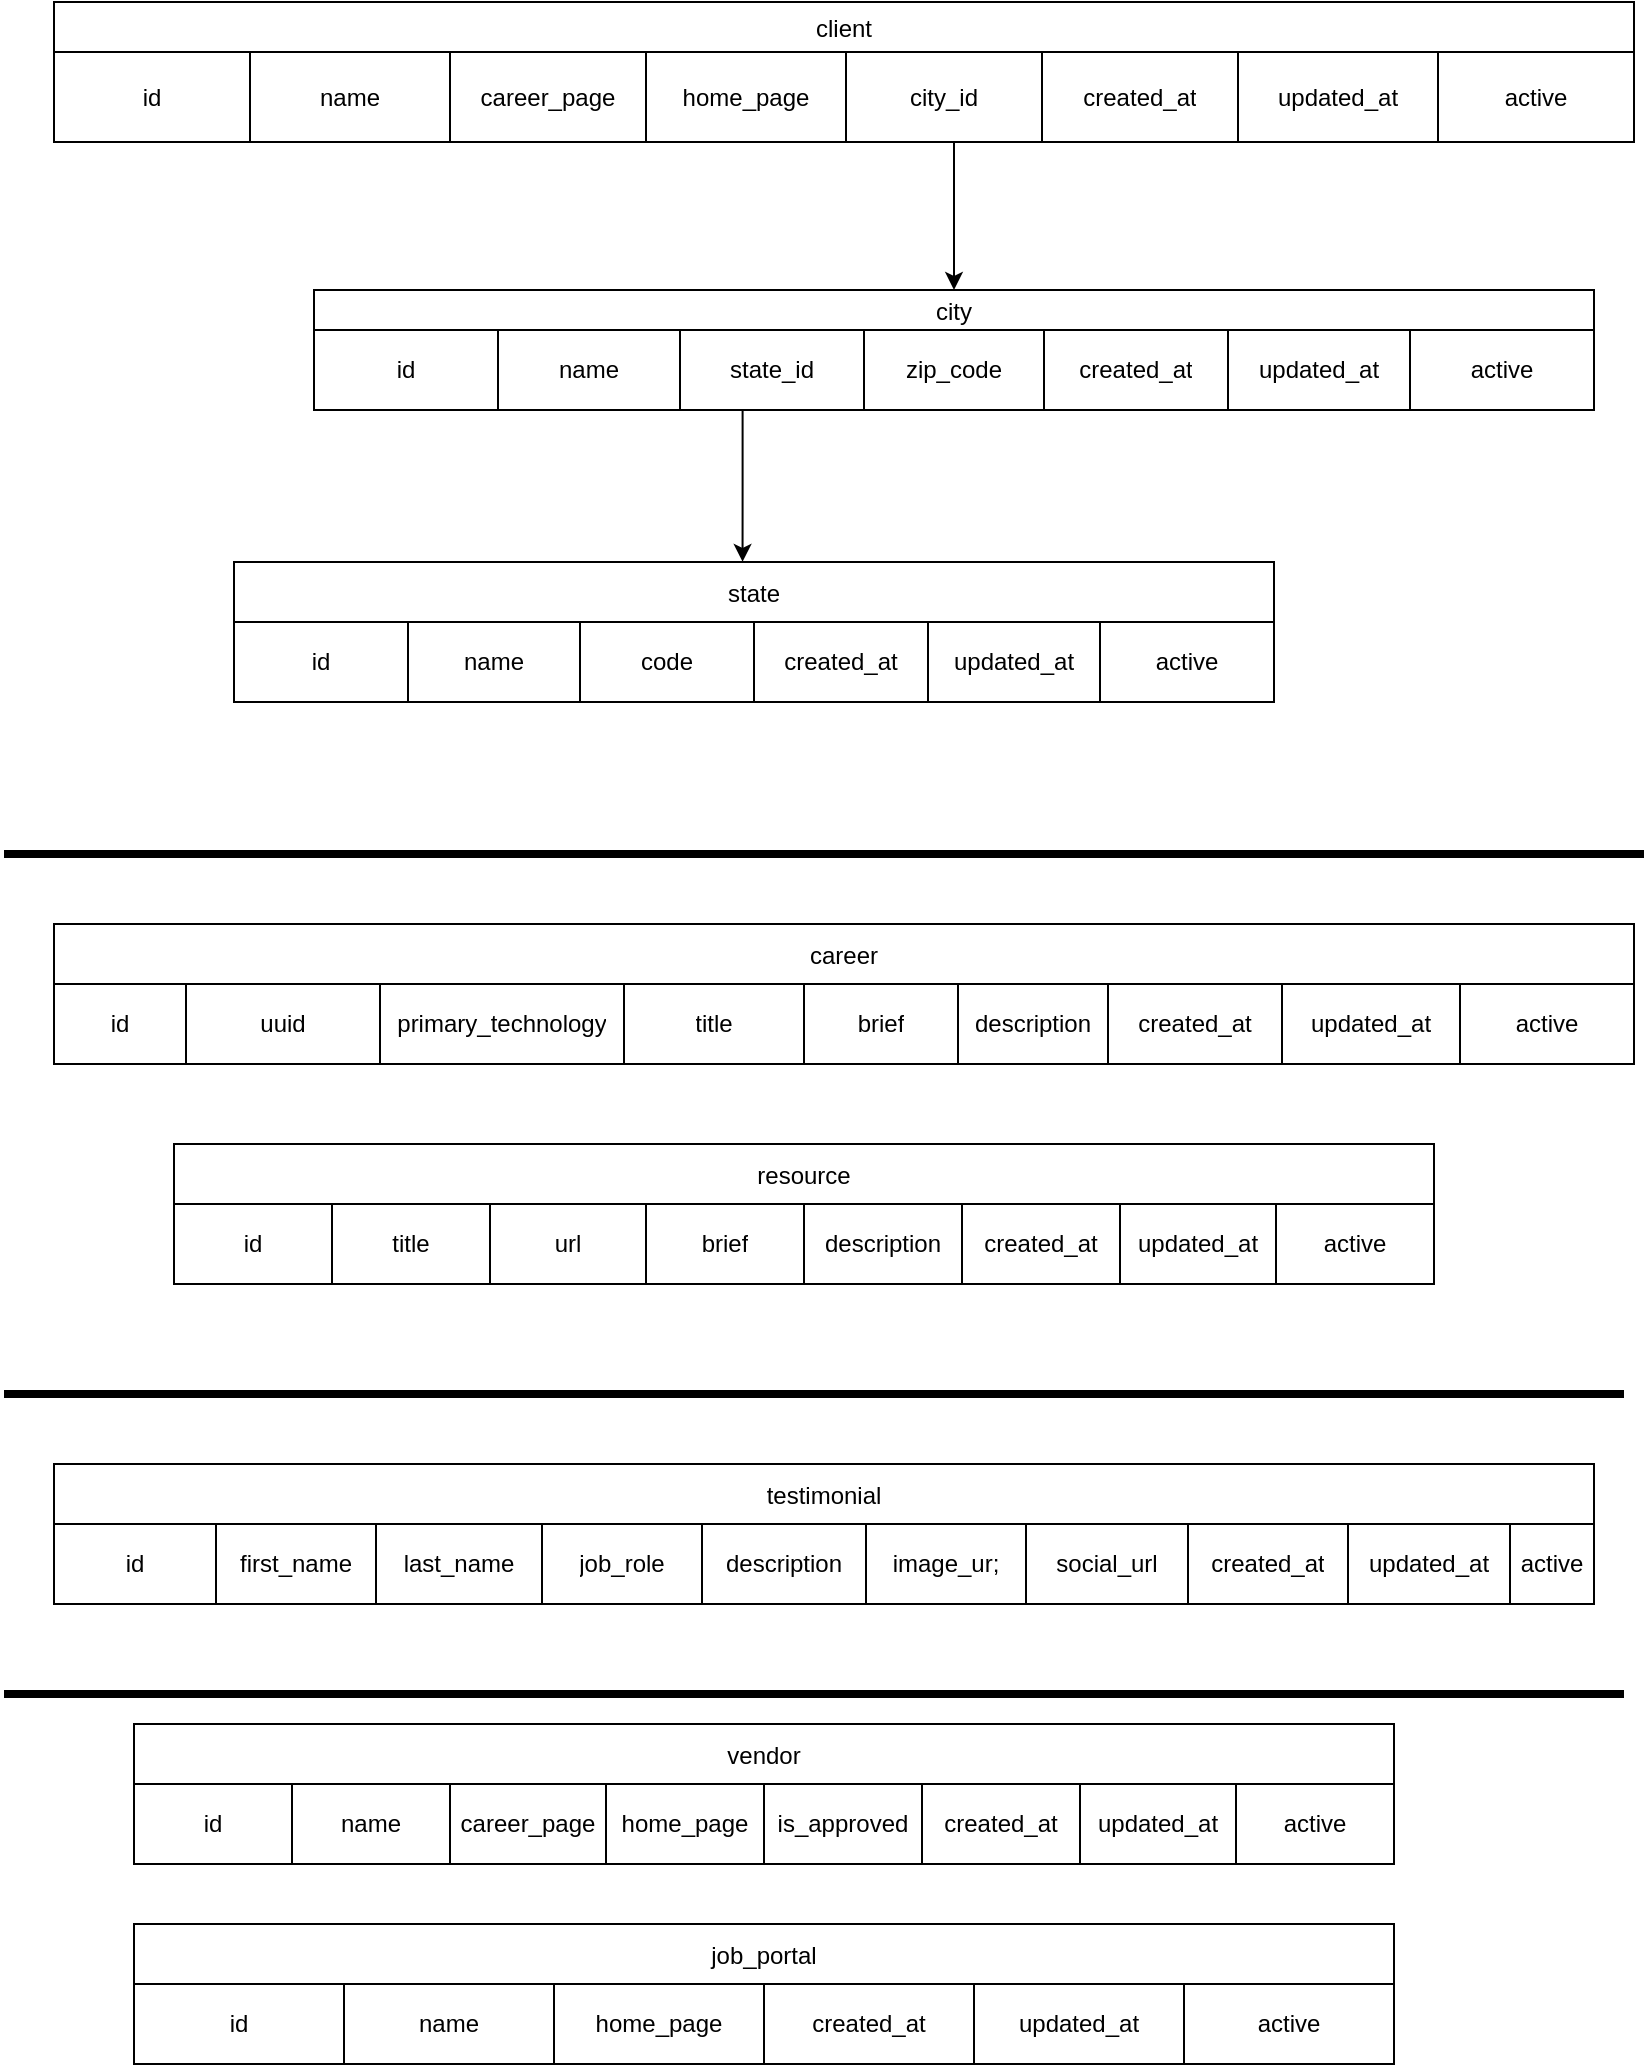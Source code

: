 <mxfile version="21.2.7" type="github">
  <diagram name="Page-1" id="xu53hyu-DOKRlgLd9vMa">
    <mxGraphModel dx="2867" dy="1202" grid="1" gridSize="10" guides="1" tooltips="1" connect="1" arrows="1" fold="1" page="1" pageScale="1" pageWidth="850" pageHeight="1100" math="0" shadow="0">
      <root>
        <mxCell id="0" />
        <mxCell id="1" parent="0" />
        <mxCell id="DWGi81Txj0oeRS-JONPe-240" value="" style="line;strokeWidth=4;html=1;perimeter=backbonePerimeter;points=[];outlineConnect=0;" parent="1" vertex="1">
          <mxGeometry x="15" y="470" width="820" height="10" as="geometry" />
        </mxCell>
        <mxCell id="DWGi81Txj0oeRS-JONPe-241" value="" style="line;strokeWidth=4;html=1;perimeter=backbonePerimeter;points=[];outlineConnect=0;" parent="1" vertex="1">
          <mxGeometry x="15" y="740" width="810" height="10" as="geometry" />
        </mxCell>
        <mxCell id="BEp6QYkuWa-ZO171vKVj-86" style="edgeStyle=orthogonalEdgeStyle;rounded=0;orthogonalLoop=1;jettySize=auto;html=1;entryX=0.5;entryY=0;entryDx=0;entryDy=0;" edge="1" parent="1" source="BEp6QYkuWa-ZO171vKVj-3" target="BEp6QYkuWa-ZO171vKVj-64">
          <mxGeometry relative="1" as="geometry">
            <Array as="points">
              <mxPoint x="490" y="113" />
              <mxPoint x="490" y="113" />
            </Array>
          </mxGeometry>
        </mxCell>
        <mxCell id="BEp6QYkuWa-ZO171vKVj-3" value="client" style="shape=table;startSize=25;container=1;collapsible=0;childLayout=tableLayout;" vertex="1" parent="1">
          <mxGeometry x="40" y="49" width="790" height="70" as="geometry" />
        </mxCell>
        <mxCell id="BEp6QYkuWa-ZO171vKVj-4" value="" style="shape=tableRow;horizontal=0;startSize=0;swimlaneHead=0;swimlaneBody=0;strokeColor=inherit;top=0;left=0;bottom=0;right=0;collapsible=0;dropTarget=0;fillColor=none;points=[[0,0.5],[1,0.5]];portConstraint=eastwest;" vertex="1" parent="BEp6QYkuWa-ZO171vKVj-3">
          <mxGeometry y="25" width="790" height="45" as="geometry" />
        </mxCell>
        <mxCell id="BEp6QYkuWa-ZO171vKVj-5" value="id" style="shape=partialRectangle;html=1;whiteSpace=wrap;connectable=0;strokeColor=inherit;overflow=hidden;fillColor=none;top=0;left=0;bottom=0;right=0;pointerEvents=1;" vertex="1" parent="BEp6QYkuWa-ZO171vKVj-4">
          <mxGeometry width="98" height="45" as="geometry">
            <mxRectangle width="98" height="45" as="alternateBounds" />
          </mxGeometry>
        </mxCell>
        <mxCell id="BEp6QYkuWa-ZO171vKVj-6" value="name" style="shape=partialRectangle;html=1;whiteSpace=wrap;connectable=0;strokeColor=inherit;overflow=hidden;fillColor=none;top=0;left=0;bottom=0;right=0;pointerEvents=1;" vertex="1" parent="BEp6QYkuWa-ZO171vKVj-4">
          <mxGeometry x="98" width="100" height="45" as="geometry">
            <mxRectangle width="100" height="45" as="alternateBounds" />
          </mxGeometry>
        </mxCell>
        <mxCell id="BEp6QYkuWa-ZO171vKVj-7" value="career_page" style="shape=partialRectangle;html=1;whiteSpace=wrap;connectable=0;strokeColor=inherit;overflow=hidden;fillColor=none;top=0;left=0;bottom=0;right=0;pointerEvents=1;" vertex="1" parent="BEp6QYkuWa-ZO171vKVj-4">
          <mxGeometry x="198" width="98" height="45" as="geometry">
            <mxRectangle width="98" height="45" as="alternateBounds" />
          </mxGeometry>
        </mxCell>
        <mxCell id="BEp6QYkuWa-ZO171vKVj-8" value="home_page" style="shape=partialRectangle;html=1;whiteSpace=wrap;connectable=0;strokeColor=inherit;overflow=hidden;fillColor=none;top=0;left=0;bottom=0;right=0;pointerEvents=1;" vertex="1" parent="BEp6QYkuWa-ZO171vKVj-4">
          <mxGeometry x="296" width="100" height="45" as="geometry">
            <mxRectangle width="100" height="45" as="alternateBounds" />
          </mxGeometry>
        </mxCell>
        <mxCell id="BEp6QYkuWa-ZO171vKVj-9" value="city_id" style="shape=partialRectangle;html=1;whiteSpace=wrap;connectable=0;strokeColor=inherit;overflow=hidden;fillColor=none;top=0;left=0;bottom=0;right=0;pointerEvents=1;" vertex="1" parent="BEp6QYkuWa-ZO171vKVj-4">
          <mxGeometry x="396" width="98" height="45" as="geometry">
            <mxRectangle width="98" height="45" as="alternateBounds" />
          </mxGeometry>
        </mxCell>
        <mxCell id="BEp6QYkuWa-ZO171vKVj-10" value="created_at" style="shape=partialRectangle;html=1;whiteSpace=wrap;connectable=0;strokeColor=inherit;overflow=hidden;fillColor=none;top=0;left=0;bottom=0;right=0;pointerEvents=1;" vertex="1" parent="BEp6QYkuWa-ZO171vKVj-4">
          <mxGeometry x="494" width="98" height="45" as="geometry">
            <mxRectangle width="98" height="45" as="alternateBounds" />
          </mxGeometry>
        </mxCell>
        <mxCell id="BEp6QYkuWa-ZO171vKVj-11" value="updated_at" style="shape=partialRectangle;html=1;whiteSpace=wrap;connectable=0;strokeColor=inherit;overflow=hidden;fillColor=none;top=0;left=0;bottom=0;right=0;pointerEvents=1;" vertex="1" parent="BEp6QYkuWa-ZO171vKVj-4">
          <mxGeometry x="592" width="100" height="45" as="geometry">
            <mxRectangle width="100" height="45" as="alternateBounds" />
          </mxGeometry>
        </mxCell>
        <mxCell id="BEp6QYkuWa-ZO171vKVj-12" value="active" style="shape=partialRectangle;html=1;whiteSpace=wrap;connectable=0;strokeColor=inherit;overflow=hidden;fillColor=none;top=0;left=0;bottom=0;right=0;pointerEvents=1;" vertex="1" parent="BEp6QYkuWa-ZO171vKVj-4">
          <mxGeometry x="692" width="98" height="45" as="geometry">
            <mxRectangle width="98" height="45" as="alternateBounds" />
          </mxGeometry>
        </mxCell>
        <mxCell id="BEp6QYkuWa-ZO171vKVj-39" value="vendor" style="shape=table;startSize=30;container=1;collapsible=0;childLayout=tableLayout;" vertex="1" parent="1">
          <mxGeometry x="80" y="910" width="630" height="70" as="geometry" />
        </mxCell>
        <mxCell id="BEp6QYkuWa-ZO171vKVj-40" value="" style="shape=tableRow;horizontal=0;startSize=0;swimlaneHead=0;swimlaneBody=0;strokeColor=inherit;top=0;left=0;bottom=0;right=0;collapsible=0;dropTarget=0;fillColor=none;points=[[0,0.5],[1,0.5]];portConstraint=eastwest;" vertex="1" parent="BEp6QYkuWa-ZO171vKVj-39">
          <mxGeometry y="30" width="630" height="40" as="geometry" />
        </mxCell>
        <mxCell id="BEp6QYkuWa-ZO171vKVj-41" value="id" style="shape=partialRectangle;html=1;whiteSpace=wrap;connectable=0;strokeColor=inherit;overflow=hidden;fillColor=none;top=0;left=0;bottom=0;right=0;pointerEvents=1;" vertex="1" parent="BEp6QYkuWa-ZO171vKVj-40">
          <mxGeometry width="79" height="40" as="geometry">
            <mxRectangle width="79" height="40" as="alternateBounds" />
          </mxGeometry>
        </mxCell>
        <mxCell id="BEp6QYkuWa-ZO171vKVj-42" value="name" style="shape=partialRectangle;html=1;whiteSpace=wrap;connectable=0;strokeColor=inherit;overflow=hidden;fillColor=none;top=0;left=0;bottom=0;right=0;pointerEvents=1;" vertex="1" parent="BEp6QYkuWa-ZO171vKVj-40">
          <mxGeometry x="79" width="79" height="40" as="geometry">
            <mxRectangle width="79" height="40" as="alternateBounds" />
          </mxGeometry>
        </mxCell>
        <mxCell id="BEp6QYkuWa-ZO171vKVj-43" value="career_page" style="shape=partialRectangle;html=1;whiteSpace=wrap;connectable=0;strokeColor=inherit;overflow=hidden;fillColor=none;top=0;left=0;bottom=0;right=0;pointerEvents=1;" vertex="1" parent="BEp6QYkuWa-ZO171vKVj-40">
          <mxGeometry x="158" width="78" height="40" as="geometry">
            <mxRectangle width="78" height="40" as="alternateBounds" />
          </mxGeometry>
        </mxCell>
        <mxCell id="BEp6QYkuWa-ZO171vKVj-44" value="home_page" style="shape=partialRectangle;html=1;whiteSpace=wrap;connectable=0;strokeColor=inherit;overflow=hidden;fillColor=none;top=0;left=0;bottom=0;right=0;pointerEvents=1;" vertex="1" parent="BEp6QYkuWa-ZO171vKVj-40">
          <mxGeometry x="236" width="79" height="40" as="geometry">
            <mxRectangle width="79" height="40" as="alternateBounds" />
          </mxGeometry>
        </mxCell>
        <mxCell id="BEp6QYkuWa-ZO171vKVj-45" value="is_approved" style="shape=partialRectangle;html=1;whiteSpace=wrap;connectable=0;strokeColor=inherit;overflow=hidden;fillColor=none;top=0;left=0;bottom=0;right=0;pointerEvents=1;" vertex="1" parent="BEp6QYkuWa-ZO171vKVj-40">
          <mxGeometry x="315" width="79" height="40" as="geometry">
            <mxRectangle width="79" height="40" as="alternateBounds" />
          </mxGeometry>
        </mxCell>
        <mxCell id="BEp6QYkuWa-ZO171vKVj-46" value="created_at" style="shape=partialRectangle;html=1;whiteSpace=wrap;connectable=0;strokeColor=inherit;overflow=hidden;fillColor=none;top=0;left=0;bottom=0;right=0;pointerEvents=1;" vertex="1" parent="BEp6QYkuWa-ZO171vKVj-40">
          <mxGeometry x="394" width="79" height="40" as="geometry">
            <mxRectangle width="79" height="40" as="alternateBounds" />
          </mxGeometry>
        </mxCell>
        <mxCell id="BEp6QYkuWa-ZO171vKVj-47" value="updated_at" style="shape=partialRectangle;html=1;whiteSpace=wrap;connectable=0;strokeColor=inherit;overflow=hidden;fillColor=none;top=0;left=0;bottom=0;right=0;pointerEvents=1;" vertex="1" parent="BEp6QYkuWa-ZO171vKVj-40">
          <mxGeometry x="473" width="78" height="40" as="geometry">
            <mxRectangle width="78" height="40" as="alternateBounds" />
          </mxGeometry>
        </mxCell>
        <mxCell id="BEp6QYkuWa-ZO171vKVj-48" value="active" style="shape=partialRectangle;html=1;whiteSpace=wrap;connectable=0;strokeColor=inherit;overflow=hidden;fillColor=none;top=0;left=0;bottom=0;right=0;pointerEvents=1;" vertex="1" parent="BEp6QYkuWa-ZO171vKVj-40">
          <mxGeometry x="551" width="79" height="40" as="geometry">
            <mxRectangle width="79" height="40" as="alternateBounds" />
          </mxGeometry>
        </mxCell>
        <mxCell id="BEp6QYkuWa-ZO171vKVj-51" value="job_portal" style="shape=table;startSize=30;container=1;collapsible=0;childLayout=tableLayout;" vertex="1" parent="1">
          <mxGeometry x="80" y="1010" width="630" height="70" as="geometry" />
        </mxCell>
        <mxCell id="BEp6QYkuWa-ZO171vKVj-52" value="" style="shape=tableRow;horizontal=0;startSize=0;swimlaneHead=0;swimlaneBody=0;strokeColor=inherit;top=0;left=0;bottom=0;right=0;collapsible=0;dropTarget=0;fillColor=none;points=[[0,0.5],[1,0.5]];portConstraint=eastwest;" vertex="1" parent="BEp6QYkuWa-ZO171vKVj-51">
          <mxGeometry y="30" width="630" height="40" as="geometry" />
        </mxCell>
        <mxCell id="BEp6QYkuWa-ZO171vKVj-53" value="id" style="shape=partialRectangle;html=1;whiteSpace=wrap;connectable=0;strokeColor=inherit;overflow=hidden;fillColor=none;top=0;left=0;bottom=0;right=0;pointerEvents=1;" vertex="1" parent="BEp6QYkuWa-ZO171vKVj-52">
          <mxGeometry width="105" height="40" as="geometry">
            <mxRectangle width="105" height="40" as="alternateBounds" />
          </mxGeometry>
        </mxCell>
        <mxCell id="BEp6QYkuWa-ZO171vKVj-54" value="name" style="shape=partialRectangle;html=1;whiteSpace=wrap;connectable=0;strokeColor=inherit;overflow=hidden;fillColor=none;top=0;left=0;bottom=0;right=0;pointerEvents=1;" vertex="1" parent="BEp6QYkuWa-ZO171vKVj-52">
          <mxGeometry x="105" width="105" height="40" as="geometry">
            <mxRectangle width="105" height="40" as="alternateBounds" />
          </mxGeometry>
        </mxCell>
        <mxCell id="BEp6QYkuWa-ZO171vKVj-55" value="home_page" style="shape=partialRectangle;html=1;whiteSpace=wrap;connectable=0;strokeColor=inherit;overflow=hidden;fillColor=none;top=0;left=0;bottom=0;right=0;pointerEvents=1;" vertex="1" parent="BEp6QYkuWa-ZO171vKVj-52">
          <mxGeometry x="210" width="105" height="40" as="geometry">
            <mxRectangle width="105" height="40" as="alternateBounds" />
          </mxGeometry>
        </mxCell>
        <mxCell id="BEp6QYkuWa-ZO171vKVj-56" value="created_at" style="shape=partialRectangle;html=1;whiteSpace=wrap;connectable=0;strokeColor=inherit;overflow=hidden;fillColor=none;top=0;left=0;bottom=0;right=0;pointerEvents=1;" vertex="1" parent="BEp6QYkuWa-ZO171vKVj-52">
          <mxGeometry x="315" width="105" height="40" as="geometry">
            <mxRectangle width="105" height="40" as="alternateBounds" />
          </mxGeometry>
        </mxCell>
        <mxCell id="BEp6QYkuWa-ZO171vKVj-57" value="updated_at" style="shape=partialRectangle;html=1;whiteSpace=wrap;connectable=0;strokeColor=inherit;overflow=hidden;fillColor=none;top=0;left=0;bottom=0;right=0;pointerEvents=1;" vertex="1" parent="BEp6QYkuWa-ZO171vKVj-52">
          <mxGeometry x="420" width="105" height="40" as="geometry">
            <mxRectangle width="105" height="40" as="alternateBounds" />
          </mxGeometry>
        </mxCell>
        <mxCell id="BEp6QYkuWa-ZO171vKVj-58" value="active" style="shape=partialRectangle;html=1;whiteSpace=wrap;connectable=0;strokeColor=inherit;overflow=hidden;fillColor=none;top=0;left=0;bottom=0;right=0;pointerEvents=1;" vertex="1" parent="BEp6QYkuWa-ZO171vKVj-52">
          <mxGeometry x="525" width="105" height="40" as="geometry">
            <mxRectangle width="105" height="40" as="alternateBounds" />
          </mxGeometry>
        </mxCell>
        <mxCell id="BEp6QYkuWa-ZO171vKVj-87" style="edgeStyle=orthogonalEdgeStyle;rounded=0;orthogonalLoop=1;jettySize=auto;html=1;entryX=0.489;entryY=-0.001;entryDx=0;entryDy=0;entryPerimeter=0;" edge="1" parent="1" source="BEp6QYkuWa-ZO171vKVj-64" target="BEp6QYkuWa-ZO171vKVj-77">
          <mxGeometry relative="1" as="geometry">
            <Array as="points">
              <mxPoint x="384" y="291" />
            </Array>
          </mxGeometry>
        </mxCell>
        <mxCell id="BEp6QYkuWa-ZO171vKVj-64" value="city" style="shape=table;startSize=20;container=1;collapsible=0;childLayout=tableLayout;" vertex="1" parent="1">
          <mxGeometry x="170" y="193" width="640" height="60" as="geometry" />
        </mxCell>
        <mxCell id="BEp6QYkuWa-ZO171vKVj-65" value="" style="shape=tableRow;horizontal=0;startSize=0;swimlaneHead=0;swimlaneBody=0;strokeColor=inherit;top=0;left=0;bottom=0;right=0;collapsible=0;dropTarget=0;fillColor=none;points=[[0,0.5],[1,0.5]];portConstraint=eastwest;" vertex="1" parent="BEp6QYkuWa-ZO171vKVj-64">
          <mxGeometry y="20" width="640" height="40" as="geometry" />
        </mxCell>
        <mxCell id="BEp6QYkuWa-ZO171vKVj-66" value="id" style="shape=partialRectangle;html=1;whiteSpace=wrap;connectable=0;strokeColor=inherit;overflow=hidden;fillColor=none;top=0;left=0;bottom=0;right=0;pointerEvents=1;" vertex="1" parent="BEp6QYkuWa-ZO171vKVj-65">
          <mxGeometry width="92" height="40" as="geometry">
            <mxRectangle width="92" height="40" as="alternateBounds" />
          </mxGeometry>
        </mxCell>
        <mxCell id="BEp6QYkuWa-ZO171vKVj-67" value="name" style="shape=partialRectangle;html=1;whiteSpace=wrap;connectable=0;strokeColor=inherit;overflow=hidden;fillColor=none;top=0;left=0;bottom=0;right=0;pointerEvents=1;" vertex="1" parent="BEp6QYkuWa-ZO171vKVj-65">
          <mxGeometry x="92" width="91" height="40" as="geometry">
            <mxRectangle width="91" height="40" as="alternateBounds" />
          </mxGeometry>
        </mxCell>
        <mxCell id="BEp6QYkuWa-ZO171vKVj-68" value="state_id" style="shape=partialRectangle;html=1;whiteSpace=wrap;connectable=0;strokeColor=inherit;overflow=hidden;fillColor=none;top=0;left=0;bottom=0;right=0;pointerEvents=1;" vertex="1" parent="BEp6QYkuWa-ZO171vKVj-65">
          <mxGeometry x="183" width="92" height="40" as="geometry">
            <mxRectangle width="92" height="40" as="alternateBounds" />
          </mxGeometry>
        </mxCell>
        <mxCell id="BEp6QYkuWa-ZO171vKVj-69" value="zip_code" style="shape=partialRectangle;html=1;whiteSpace=wrap;connectable=0;strokeColor=inherit;overflow=hidden;fillColor=none;top=0;left=0;bottom=0;right=0;pointerEvents=1;" vertex="1" parent="BEp6QYkuWa-ZO171vKVj-65">
          <mxGeometry x="275" width="90" height="40" as="geometry">
            <mxRectangle width="90" height="40" as="alternateBounds" />
          </mxGeometry>
        </mxCell>
        <mxCell id="BEp6QYkuWa-ZO171vKVj-70" value="created_at" style="shape=partialRectangle;html=1;whiteSpace=wrap;connectable=0;strokeColor=inherit;overflow=hidden;fillColor=none;top=0;left=0;bottom=0;right=0;pointerEvents=1;" vertex="1" parent="BEp6QYkuWa-ZO171vKVj-65">
          <mxGeometry x="365" width="92" height="40" as="geometry">
            <mxRectangle width="92" height="40" as="alternateBounds" />
          </mxGeometry>
        </mxCell>
        <mxCell id="BEp6QYkuWa-ZO171vKVj-71" value="updated_at" style="shape=partialRectangle;html=1;whiteSpace=wrap;connectable=0;strokeColor=inherit;overflow=hidden;fillColor=none;top=0;left=0;bottom=0;right=0;pointerEvents=1;" vertex="1" parent="BEp6QYkuWa-ZO171vKVj-65">
          <mxGeometry x="457" width="91" height="40" as="geometry">
            <mxRectangle width="91" height="40" as="alternateBounds" />
          </mxGeometry>
        </mxCell>
        <mxCell id="BEp6QYkuWa-ZO171vKVj-72" value="active" style="shape=partialRectangle;html=1;whiteSpace=wrap;connectable=0;strokeColor=inherit;overflow=hidden;fillColor=none;top=0;left=0;bottom=0;right=0;pointerEvents=1;" vertex="1" parent="BEp6QYkuWa-ZO171vKVj-65">
          <mxGeometry x="548" width="92" height="40" as="geometry">
            <mxRectangle width="92" height="40" as="alternateBounds" />
          </mxGeometry>
        </mxCell>
        <mxCell id="BEp6QYkuWa-ZO171vKVj-77" value="state" style="shape=table;startSize=30;container=1;collapsible=0;childLayout=tableLayout;" vertex="1" parent="1">
          <mxGeometry x="130" y="329" width="520" height="70" as="geometry" />
        </mxCell>
        <mxCell id="BEp6QYkuWa-ZO171vKVj-78" value="" style="shape=tableRow;horizontal=0;startSize=0;swimlaneHead=0;swimlaneBody=0;strokeColor=inherit;top=0;left=0;bottom=0;right=0;collapsible=0;dropTarget=0;fillColor=none;points=[[0,0.5],[1,0.5]];portConstraint=eastwest;" vertex="1" parent="BEp6QYkuWa-ZO171vKVj-77">
          <mxGeometry y="30" width="520" height="40" as="geometry" />
        </mxCell>
        <mxCell id="BEp6QYkuWa-ZO171vKVj-79" value="id" style="shape=partialRectangle;html=1;whiteSpace=wrap;connectable=0;strokeColor=inherit;overflow=hidden;fillColor=none;top=0;left=0;bottom=0;right=0;pointerEvents=1;" vertex="1" parent="BEp6QYkuWa-ZO171vKVj-78">
          <mxGeometry width="87" height="40" as="geometry">
            <mxRectangle width="87" height="40" as="alternateBounds" />
          </mxGeometry>
        </mxCell>
        <mxCell id="BEp6QYkuWa-ZO171vKVj-80" value="name" style="shape=partialRectangle;html=1;whiteSpace=wrap;connectable=0;strokeColor=inherit;overflow=hidden;fillColor=none;top=0;left=0;bottom=0;right=0;pointerEvents=1;" vertex="1" parent="BEp6QYkuWa-ZO171vKVj-78">
          <mxGeometry x="87" width="86" height="40" as="geometry">
            <mxRectangle width="86" height="40" as="alternateBounds" />
          </mxGeometry>
        </mxCell>
        <mxCell id="BEp6QYkuWa-ZO171vKVj-81" value="code" style="shape=partialRectangle;html=1;whiteSpace=wrap;connectable=0;strokeColor=inherit;overflow=hidden;fillColor=none;top=0;left=0;bottom=0;right=0;pointerEvents=1;" vertex="1" parent="BEp6QYkuWa-ZO171vKVj-78">
          <mxGeometry x="173" width="87" height="40" as="geometry">
            <mxRectangle width="87" height="40" as="alternateBounds" />
          </mxGeometry>
        </mxCell>
        <mxCell id="BEp6QYkuWa-ZO171vKVj-82" value="created_at" style="shape=partialRectangle;html=1;whiteSpace=wrap;connectable=0;strokeColor=inherit;overflow=hidden;fillColor=none;top=0;left=0;bottom=0;right=0;pointerEvents=1;" vertex="1" parent="BEp6QYkuWa-ZO171vKVj-78">
          <mxGeometry x="260" width="87" height="40" as="geometry">
            <mxRectangle width="87" height="40" as="alternateBounds" />
          </mxGeometry>
        </mxCell>
        <mxCell id="BEp6QYkuWa-ZO171vKVj-83" value="updated_at" style="shape=partialRectangle;html=1;whiteSpace=wrap;connectable=0;strokeColor=inherit;overflow=hidden;fillColor=none;top=0;left=0;bottom=0;right=0;pointerEvents=1;" vertex="1" parent="BEp6QYkuWa-ZO171vKVj-78">
          <mxGeometry x="347" width="86" height="40" as="geometry">
            <mxRectangle width="86" height="40" as="alternateBounds" />
          </mxGeometry>
        </mxCell>
        <mxCell id="BEp6QYkuWa-ZO171vKVj-84" value="active" style="shape=partialRectangle;html=1;whiteSpace=wrap;connectable=0;strokeColor=inherit;overflow=hidden;fillColor=none;top=0;left=0;bottom=0;right=0;pointerEvents=1;" vertex="1" parent="BEp6QYkuWa-ZO171vKVj-78">
          <mxGeometry x="433" width="87" height="40" as="geometry">
            <mxRectangle width="87" height="40" as="alternateBounds" />
          </mxGeometry>
        </mxCell>
        <mxCell id="BEp6QYkuWa-ZO171vKVj-88" value="career" style="shape=table;startSize=30;container=1;collapsible=0;childLayout=tableLayout;" vertex="1" parent="1">
          <mxGeometry x="40" y="510" width="790" height="70" as="geometry" />
        </mxCell>
        <mxCell id="BEp6QYkuWa-ZO171vKVj-89" value="" style="shape=tableRow;horizontal=0;startSize=0;swimlaneHead=0;swimlaneBody=0;strokeColor=inherit;top=0;left=0;bottom=0;right=0;collapsible=0;dropTarget=0;fillColor=none;points=[[0,0.5],[1,0.5]];portConstraint=eastwest;" vertex="1" parent="BEp6QYkuWa-ZO171vKVj-88">
          <mxGeometry y="30" width="790" height="40" as="geometry" />
        </mxCell>
        <mxCell id="BEp6QYkuWa-ZO171vKVj-90" value="id" style="shape=partialRectangle;html=1;whiteSpace=wrap;connectable=0;strokeColor=inherit;overflow=hidden;fillColor=none;top=0;left=0;bottom=0;right=0;pointerEvents=1;" vertex="1" parent="BEp6QYkuWa-ZO171vKVj-89">
          <mxGeometry width="66" height="40" as="geometry">
            <mxRectangle width="66" height="40" as="alternateBounds" />
          </mxGeometry>
        </mxCell>
        <mxCell id="BEp6QYkuWa-ZO171vKVj-91" value="uuid" style="shape=partialRectangle;html=1;whiteSpace=wrap;connectable=0;strokeColor=inherit;overflow=hidden;fillColor=none;top=0;left=0;bottom=0;right=0;pointerEvents=1;" vertex="1" parent="BEp6QYkuWa-ZO171vKVj-89">
          <mxGeometry x="66" width="97" height="40" as="geometry">
            <mxRectangle width="97" height="40" as="alternateBounds" />
          </mxGeometry>
        </mxCell>
        <mxCell id="BEp6QYkuWa-ZO171vKVj-92" value="primary_technology" style="shape=partialRectangle;html=1;whiteSpace=wrap;connectable=0;strokeColor=inherit;overflow=hidden;fillColor=none;top=0;left=0;bottom=0;right=0;pointerEvents=1;" vertex="1" parent="BEp6QYkuWa-ZO171vKVj-89">
          <mxGeometry x="163" width="122" height="40" as="geometry">
            <mxRectangle width="122" height="40" as="alternateBounds" />
          </mxGeometry>
        </mxCell>
        <mxCell id="BEp6QYkuWa-ZO171vKVj-93" value="title" style="shape=partialRectangle;html=1;whiteSpace=wrap;connectable=0;strokeColor=inherit;overflow=hidden;fillColor=none;top=0;left=0;bottom=0;right=0;pointerEvents=1;" vertex="1" parent="BEp6QYkuWa-ZO171vKVj-89">
          <mxGeometry x="285" width="90" height="40" as="geometry">
            <mxRectangle width="90" height="40" as="alternateBounds" />
          </mxGeometry>
        </mxCell>
        <mxCell id="BEp6QYkuWa-ZO171vKVj-94" value="brief" style="shape=partialRectangle;html=1;whiteSpace=wrap;connectable=0;strokeColor=inherit;overflow=hidden;fillColor=none;top=0;left=0;bottom=0;right=0;pointerEvents=1;" vertex="1" parent="BEp6QYkuWa-ZO171vKVj-89">
          <mxGeometry x="375" width="77" height="40" as="geometry">
            <mxRectangle width="77" height="40" as="alternateBounds" />
          </mxGeometry>
        </mxCell>
        <mxCell id="BEp6QYkuWa-ZO171vKVj-95" value="description" style="shape=partialRectangle;html=1;whiteSpace=wrap;connectable=0;strokeColor=inherit;overflow=hidden;fillColor=none;top=0;left=0;bottom=0;right=0;pointerEvents=1;" vertex="1" parent="BEp6QYkuWa-ZO171vKVj-89">
          <mxGeometry x="452" width="75" height="40" as="geometry">
            <mxRectangle width="75" height="40" as="alternateBounds" />
          </mxGeometry>
        </mxCell>
        <mxCell id="BEp6QYkuWa-ZO171vKVj-96" value="created_at" style="shape=partialRectangle;html=1;whiteSpace=wrap;connectable=0;strokeColor=inherit;overflow=hidden;fillColor=none;top=0;left=0;bottom=0;right=0;pointerEvents=1;" vertex="1" parent="BEp6QYkuWa-ZO171vKVj-89">
          <mxGeometry x="527" width="87" height="40" as="geometry">
            <mxRectangle width="87" height="40" as="alternateBounds" />
          </mxGeometry>
        </mxCell>
        <mxCell id="BEp6QYkuWa-ZO171vKVj-97" value="updated_at" style="shape=partialRectangle;html=1;whiteSpace=wrap;connectable=0;strokeColor=inherit;overflow=hidden;fillColor=none;top=0;left=0;bottom=0;right=0;pointerEvents=1;" vertex="1" parent="BEp6QYkuWa-ZO171vKVj-89">
          <mxGeometry x="614" width="89" height="40" as="geometry">
            <mxRectangle width="89" height="40" as="alternateBounds" />
          </mxGeometry>
        </mxCell>
        <mxCell id="BEp6QYkuWa-ZO171vKVj-98" value="active" style="shape=partialRectangle;html=1;whiteSpace=wrap;connectable=0;strokeColor=inherit;overflow=hidden;fillColor=none;top=0;left=0;bottom=0;right=0;pointerEvents=1;" vertex="1" parent="BEp6QYkuWa-ZO171vKVj-89">
          <mxGeometry x="703" width="87" height="40" as="geometry">
            <mxRectangle width="87" height="40" as="alternateBounds" />
          </mxGeometry>
        </mxCell>
        <mxCell id="BEp6QYkuWa-ZO171vKVj-99" value="resource" style="shape=table;startSize=30;container=1;collapsible=0;childLayout=tableLayout;" vertex="1" parent="1">
          <mxGeometry x="100" y="620" width="630" height="70" as="geometry" />
        </mxCell>
        <mxCell id="BEp6QYkuWa-ZO171vKVj-100" value="" style="shape=tableRow;horizontal=0;startSize=0;swimlaneHead=0;swimlaneBody=0;strokeColor=inherit;top=0;left=0;bottom=0;right=0;collapsible=0;dropTarget=0;fillColor=none;points=[[0,0.5],[1,0.5]];portConstraint=eastwest;" vertex="1" parent="BEp6QYkuWa-ZO171vKVj-99">
          <mxGeometry y="30" width="630" height="40" as="geometry" />
        </mxCell>
        <mxCell id="BEp6QYkuWa-ZO171vKVj-101" value="id" style="shape=partialRectangle;html=1;whiteSpace=wrap;connectable=0;strokeColor=inherit;overflow=hidden;fillColor=none;top=0;left=0;bottom=0;right=0;pointerEvents=1;" vertex="1" parent="BEp6QYkuWa-ZO171vKVj-100">
          <mxGeometry width="79" height="40" as="geometry">
            <mxRectangle width="79" height="40" as="alternateBounds" />
          </mxGeometry>
        </mxCell>
        <mxCell id="BEp6QYkuWa-ZO171vKVj-102" value="title" style="shape=partialRectangle;html=1;whiteSpace=wrap;connectable=0;strokeColor=inherit;overflow=hidden;fillColor=none;top=0;left=0;bottom=0;right=0;pointerEvents=1;" vertex="1" parent="BEp6QYkuWa-ZO171vKVj-100">
          <mxGeometry x="79" width="79" height="40" as="geometry">
            <mxRectangle width="79" height="40" as="alternateBounds" />
          </mxGeometry>
        </mxCell>
        <mxCell id="BEp6QYkuWa-ZO171vKVj-103" value="url" style="shape=partialRectangle;html=1;whiteSpace=wrap;connectable=0;strokeColor=inherit;overflow=hidden;fillColor=none;top=0;left=0;bottom=0;right=0;pointerEvents=1;" vertex="1" parent="BEp6QYkuWa-ZO171vKVj-100">
          <mxGeometry x="158" width="78" height="40" as="geometry">
            <mxRectangle width="78" height="40" as="alternateBounds" />
          </mxGeometry>
        </mxCell>
        <mxCell id="BEp6QYkuWa-ZO171vKVj-104" value="brief" style="shape=partialRectangle;html=1;whiteSpace=wrap;connectable=0;strokeColor=inherit;overflow=hidden;fillColor=none;top=0;left=0;bottom=0;right=0;pointerEvents=1;" vertex="1" parent="BEp6QYkuWa-ZO171vKVj-100">
          <mxGeometry x="236" width="79" height="40" as="geometry">
            <mxRectangle width="79" height="40" as="alternateBounds" />
          </mxGeometry>
        </mxCell>
        <mxCell id="BEp6QYkuWa-ZO171vKVj-105" value="description" style="shape=partialRectangle;html=1;whiteSpace=wrap;connectable=0;strokeColor=inherit;overflow=hidden;fillColor=none;top=0;left=0;bottom=0;right=0;pointerEvents=1;" vertex="1" parent="BEp6QYkuWa-ZO171vKVj-100">
          <mxGeometry x="315" width="79" height="40" as="geometry">
            <mxRectangle width="79" height="40" as="alternateBounds" />
          </mxGeometry>
        </mxCell>
        <mxCell id="BEp6QYkuWa-ZO171vKVj-106" value="created_at" style="shape=partialRectangle;html=1;whiteSpace=wrap;connectable=0;strokeColor=inherit;overflow=hidden;fillColor=none;top=0;left=0;bottom=0;right=0;pointerEvents=1;" vertex="1" parent="BEp6QYkuWa-ZO171vKVj-100">
          <mxGeometry x="394" width="79" height="40" as="geometry">
            <mxRectangle width="79" height="40" as="alternateBounds" />
          </mxGeometry>
        </mxCell>
        <mxCell id="BEp6QYkuWa-ZO171vKVj-107" value="updated_at" style="shape=partialRectangle;html=1;whiteSpace=wrap;connectable=0;strokeColor=inherit;overflow=hidden;fillColor=none;top=0;left=0;bottom=0;right=0;pointerEvents=1;" vertex="1" parent="BEp6QYkuWa-ZO171vKVj-100">
          <mxGeometry x="473" width="78" height="40" as="geometry">
            <mxRectangle width="78" height="40" as="alternateBounds" />
          </mxGeometry>
        </mxCell>
        <mxCell id="BEp6QYkuWa-ZO171vKVj-108" value="active" style="shape=partialRectangle;html=1;whiteSpace=wrap;connectable=0;strokeColor=inherit;overflow=hidden;fillColor=none;top=0;left=0;bottom=0;right=0;pointerEvents=1;" vertex="1" parent="BEp6QYkuWa-ZO171vKVj-100">
          <mxGeometry x="551" width="79" height="40" as="geometry">
            <mxRectangle width="79" height="40" as="alternateBounds" />
          </mxGeometry>
        </mxCell>
        <mxCell id="BEp6QYkuWa-ZO171vKVj-109" value="" style="line;strokeWidth=4;html=1;perimeter=backbonePerimeter;points=[];outlineConnect=0;" vertex="1" parent="1">
          <mxGeometry x="15" y="890" width="810" height="10" as="geometry" />
        </mxCell>
        <mxCell id="BEp6QYkuWa-ZO171vKVj-110" value="testimonial" style="shape=table;startSize=30;container=1;collapsible=0;childLayout=tableLayout;" vertex="1" parent="1">
          <mxGeometry x="40" y="780" width="770" height="70" as="geometry" />
        </mxCell>
        <mxCell id="BEp6QYkuWa-ZO171vKVj-111" value="" style="shape=tableRow;horizontal=0;startSize=0;swimlaneHead=0;swimlaneBody=0;strokeColor=inherit;top=0;left=0;bottom=0;right=0;collapsible=0;dropTarget=0;fillColor=none;points=[[0,0.5],[1,0.5]];portConstraint=eastwest;" vertex="1" parent="BEp6QYkuWa-ZO171vKVj-110">
          <mxGeometry y="30" width="770" height="40" as="geometry" />
        </mxCell>
        <mxCell id="BEp6QYkuWa-ZO171vKVj-112" value="id" style="shape=partialRectangle;html=1;whiteSpace=wrap;connectable=0;strokeColor=inherit;overflow=hidden;fillColor=none;top=0;left=0;bottom=0;right=0;pointerEvents=1;" vertex="1" parent="BEp6QYkuWa-ZO171vKVj-111">
          <mxGeometry width="81" height="40" as="geometry">
            <mxRectangle width="81" height="40" as="alternateBounds" />
          </mxGeometry>
        </mxCell>
        <mxCell id="BEp6QYkuWa-ZO171vKVj-113" value="first_name" style="shape=partialRectangle;html=1;whiteSpace=wrap;connectable=0;strokeColor=inherit;overflow=hidden;fillColor=none;top=0;left=0;bottom=0;right=0;pointerEvents=1;" vertex="1" parent="BEp6QYkuWa-ZO171vKVj-111">
          <mxGeometry x="81" width="80" height="40" as="geometry">
            <mxRectangle width="80" height="40" as="alternateBounds" />
          </mxGeometry>
        </mxCell>
        <mxCell id="BEp6QYkuWa-ZO171vKVj-114" value="last_name" style="shape=partialRectangle;html=1;whiteSpace=wrap;connectable=0;strokeColor=inherit;overflow=hidden;fillColor=none;top=0;left=0;bottom=0;right=0;pointerEvents=1;" vertex="1" parent="BEp6QYkuWa-ZO171vKVj-111">
          <mxGeometry x="161" width="83" height="40" as="geometry">
            <mxRectangle width="83" height="40" as="alternateBounds" />
          </mxGeometry>
        </mxCell>
        <mxCell id="BEp6QYkuWa-ZO171vKVj-115" value="job_role" style="shape=partialRectangle;html=1;whiteSpace=wrap;connectable=0;strokeColor=inherit;overflow=hidden;fillColor=none;top=0;left=0;bottom=0;right=0;pointerEvents=1;" vertex="1" parent="BEp6QYkuWa-ZO171vKVj-111">
          <mxGeometry x="244" width="80" height="40" as="geometry">
            <mxRectangle width="80" height="40" as="alternateBounds" />
          </mxGeometry>
        </mxCell>
        <mxCell id="BEp6QYkuWa-ZO171vKVj-116" value="description" style="shape=partialRectangle;html=1;whiteSpace=wrap;connectable=0;strokeColor=inherit;overflow=hidden;fillColor=none;top=0;left=0;bottom=0;right=0;pointerEvents=1;" vertex="1" parent="BEp6QYkuWa-ZO171vKVj-111">
          <mxGeometry x="324" width="82" height="40" as="geometry">
            <mxRectangle width="82" height="40" as="alternateBounds" />
          </mxGeometry>
        </mxCell>
        <mxCell id="BEp6QYkuWa-ZO171vKVj-117" value="image_ur;" style="shape=partialRectangle;html=1;whiteSpace=wrap;connectable=0;strokeColor=inherit;overflow=hidden;fillColor=none;top=0;left=0;bottom=0;right=0;pointerEvents=1;" vertex="1" parent="BEp6QYkuWa-ZO171vKVj-111">
          <mxGeometry x="406" width="80" height="40" as="geometry">
            <mxRectangle width="80" height="40" as="alternateBounds" />
          </mxGeometry>
        </mxCell>
        <mxCell id="BEp6QYkuWa-ZO171vKVj-118" value="social_url" style="shape=partialRectangle;html=1;whiteSpace=wrap;connectable=0;strokeColor=inherit;overflow=hidden;fillColor=none;top=0;left=0;bottom=0;right=0;pointerEvents=1;" vertex="1" parent="BEp6QYkuWa-ZO171vKVj-111">
          <mxGeometry x="486" width="81" height="40" as="geometry">
            <mxRectangle width="81" height="40" as="alternateBounds" />
          </mxGeometry>
        </mxCell>
        <mxCell id="BEp6QYkuWa-ZO171vKVj-119" value="created_at" style="shape=partialRectangle;html=1;whiteSpace=wrap;connectable=0;strokeColor=inherit;overflow=hidden;fillColor=none;top=0;left=0;bottom=0;right=0;pointerEvents=1;" vertex="1" parent="BEp6QYkuWa-ZO171vKVj-111">
          <mxGeometry x="567" width="80" height="40" as="geometry">
            <mxRectangle width="80" height="40" as="alternateBounds" />
          </mxGeometry>
        </mxCell>
        <mxCell id="BEp6QYkuWa-ZO171vKVj-120" value="updated_at" style="shape=partialRectangle;html=1;whiteSpace=wrap;connectable=0;strokeColor=inherit;overflow=hidden;fillColor=none;top=0;left=0;bottom=0;right=0;pointerEvents=1;" vertex="1" parent="BEp6QYkuWa-ZO171vKVj-111">
          <mxGeometry x="647" width="81" height="40" as="geometry">
            <mxRectangle width="81" height="40" as="alternateBounds" />
          </mxGeometry>
        </mxCell>
        <mxCell id="BEp6QYkuWa-ZO171vKVj-121" value="active" style="shape=partialRectangle;html=1;whiteSpace=wrap;connectable=0;strokeColor=inherit;overflow=hidden;fillColor=none;top=0;left=0;bottom=0;right=0;pointerEvents=1;" vertex="1" parent="BEp6QYkuWa-ZO171vKVj-111">
          <mxGeometry x="728" width="42" height="40" as="geometry">
            <mxRectangle width="42" height="40" as="alternateBounds" />
          </mxGeometry>
        </mxCell>
      </root>
    </mxGraphModel>
  </diagram>
</mxfile>
